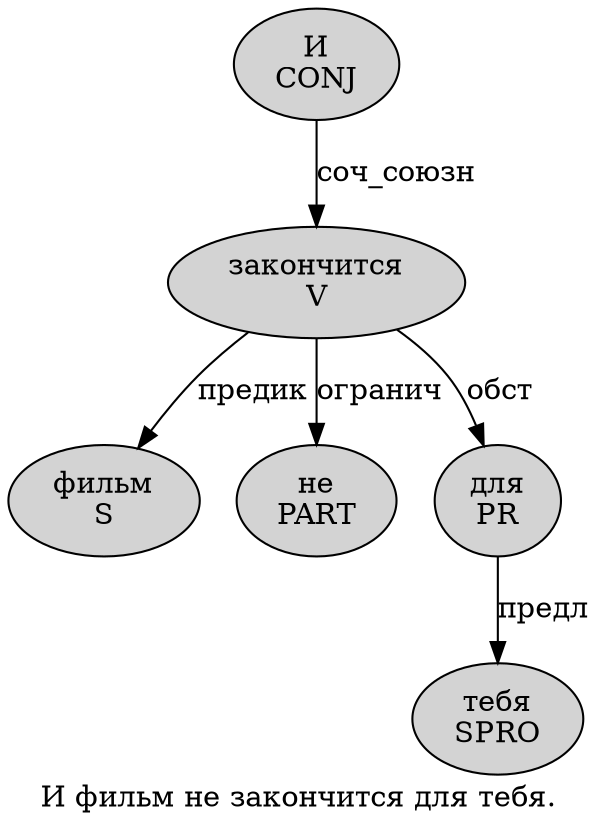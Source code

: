 digraph SENTENCE_368 {
	graph [label="И фильм не закончится для тебя."]
	node [style=filled]
		0 [label="И
CONJ" color="" fillcolor=lightgray penwidth=1 shape=ellipse]
		1 [label="фильм
S" color="" fillcolor=lightgray penwidth=1 shape=ellipse]
		2 [label="не
PART" color="" fillcolor=lightgray penwidth=1 shape=ellipse]
		3 [label="закончится
V" color="" fillcolor=lightgray penwidth=1 shape=ellipse]
		4 [label="для
PR" color="" fillcolor=lightgray penwidth=1 shape=ellipse]
		5 [label="тебя
SPRO" color="" fillcolor=lightgray penwidth=1 shape=ellipse]
			0 -> 3 [label="соч_союзн"]
			4 -> 5 [label="предл"]
			3 -> 1 [label="предик"]
			3 -> 2 [label="огранич"]
			3 -> 4 [label="обст"]
}